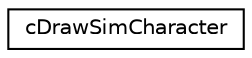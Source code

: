 digraph "Graphical Class Hierarchy"
{
 // LATEX_PDF_SIZE
  edge [fontname="Helvetica",fontsize="10",labelfontname="Helvetica",labelfontsize="10"];
  node [fontname="Helvetica",fontsize="10",shape=record];
  rankdir="LR";
  Node0 [label="cDrawSimCharacter",height=0.2,width=0.4,color="black", fillcolor="white", style="filled",URL="$classc_draw_sim_character.html",tooltip=" "];
}
